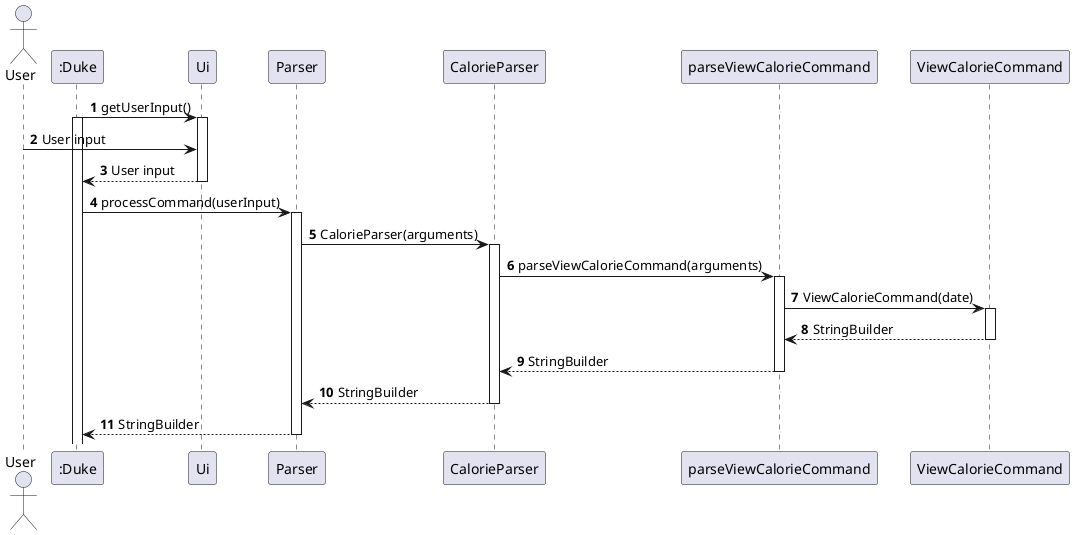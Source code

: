 @startuml
'https://plantuml.com/sequence-diagram

autonumber

actor User
participant ":Duke" as Duke

Duke -> Ui: getUserInput()
activate Duke
activate Ui
User -> Ui: User input
return User input
Duke -> Parser : processCommand(userInput)
activate Parser
Parser-> CalorieParser: CalorieParser(arguments)
activate CalorieParser
CalorieParser-> parseViewCalorieCommand : parseViewCalorieCommand(arguments)
activate parseViewCalorieCommand
parseViewCalorieCommand -> ViewCalorieCommand:ViewCalorieCommand(date)
activate ViewCalorieCommand
return StringBuilder
return StringBuilder
return StringBuilder
return StringBuilder
@enduml